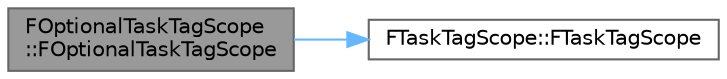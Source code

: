 digraph "FOptionalTaskTagScope::FOptionalTaskTagScope"
{
 // INTERACTIVE_SVG=YES
 // LATEX_PDF_SIZE
  bgcolor="transparent";
  edge [fontname=Helvetica,fontsize=10,labelfontname=Helvetica,labelfontsize=10];
  node [fontname=Helvetica,fontsize=10,shape=box,height=0.2,width=0.4];
  rankdir="LR";
  Node1 [id="Node000001",label="FOptionalTaskTagScope\l::FOptionalTaskTagScope",height=0.2,width=0.4,color="gray40", fillcolor="grey60", style="filled", fontcolor="black",tooltip=" "];
  Node1 -> Node2 [id="edge1_Node000001_Node000002",color="steelblue1",style="solid",tooltip=" "];
  Node2 [id="Node000002",label="FTaskTagScope::FTaskTagScope",height=0.2,width=0.4,color="grey40", fillcolor="white", style="filled",URL="$d4/d8d/classFTaskTagScope.html#aa7601be295f0d45daeb838b86c3ca8a7",tooltip=" "];
}
